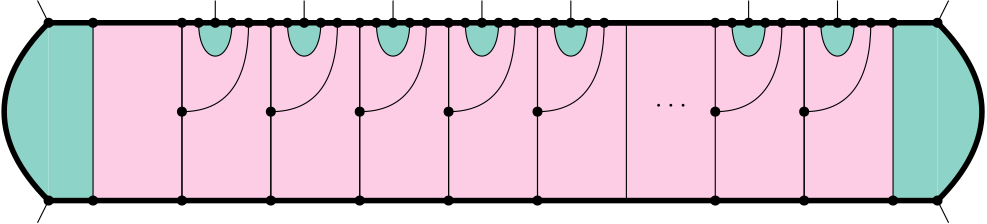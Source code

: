 <?xml version="1.0"?>
<!DOCTYPE ipe SYSTEM "ipe.dtd">
<ipe version="70206" creator="Ipe 7.2.7">
<info created="D:20180930100449" modified="D:20190110113634"/>
<ipestyle name="basic">
<symbol name="arrow/arc(spx)">
<path stroke="sym-stroke" fill="sym-stroke" pen="sym-pen">
0 0 m
-1 0.333 l
-1 -0.333 l
h
</path>
</symbol>
<symbol name="arrow/farc(spx)">
<path stroke="sym-stroke" fill="white" pen="sym-pen">
0 0 m
-1 0.333 l
-1 -0.333 l
h
</path>
</symbol>
<symbol name="arrow/ptarc(spx)">
<path stroke="sym-stroke" fill="sym-stroke" pen="sym-pen">
0 0 m
-1 0.333 l
-0.8 0 l
-1 -0.333 l
h
</path>
</symbol>
<symbol name="arrow/fptarc(spx)">
<path stroke="sym-stroke" fill="white" pen="sym-pen">
0 0 m
-1 0.333 l
-0.8 0 l
-1 -0.333 l
h
</path>
</symbol>
<symbol name="mark/circle(sx)" transformations="translations">
<path fill="sym-stroke">
0.6 0 0 0.6 0 0 e
0.4 0 0 0.4 0 0 e
</path>
</symbol>
<symbol name="mark/disk(sx)" transformations="translations">
<path fill="sym-stroke">
0.6 0 0 0.6 0 0 e
</path>
</symbol>
<symbol name="mark/fdisk(sfx)" transformations="translations">
<group>
<path fill="sym-fill">
0.5 0 0 0.5 0 0 e
</path>
<path fill="sym-stroke" fillrule="eofill">
0.6 0 0 0.6 0 0 e
0.4 0 0 0.4 0 0 e
</path>
</group>
</symbol>
<symbol name="mark/box(sx)" transformations="translations">
<path fill="sym-stroke" fillrule="eofill">
-0.6 -0.6 m
0.6 -0.6 l
0.6 0.6 l
-0.6 0.6 l
h
-0.4 -0.4 m
0.4 -0.4 l
0.4 0.4 l
-0.4 0.4 l
h
</path>
</symbol>
<symbol name="mark/square(sx)" transformations="translations">
<path fill="sym-stroke">
-0.6 -0.6 m
0.6 -0.6 l
0.6 0.6 l
-0.6 0.6 l
h
</path>
</symbol>
<symbol name="mark/fsquare(sfx)" transformations="translations">
<group>
<path fill="sym-fill">
-0.5 -0.5 m
0.5 -0.5 l
0.5 0.5 l
-0.5 0.5 l
h
</path>
<path fill="sym-stroke" fillrule="eofill">
-0.6 -0.6 m
0.6 -0.6 l
0.6 0.6 l
-0.6 0.6 l
h
-0.4 -0.4 m
0.4 -0.4 l
0.4 0.4 l
-0.4 0.4 l
h
</path>
</group>
</symbol>
<symbol name="mark/cross(sx)" transformations="translations">
<group>
<path fill="sym-stroke">
-0.43 -0.57 m
0.57 0.43 l
0.43 0.57 l
-0.57 -0.43 l
h
</path>
<path fill="sym-stroke">
-0.43 0.57 m
0.57 -0.43 l
0.43 -0.57 l
-0.57 0.43 l
h
</path>
</group>
</symbol>
<symbol name="arrow/fnormal(spx)">
<path stroke="sym-stroke" fill="white" pen="sym-pen">
0 0 m
-1 0.333 l
-1 -0.333 l
h
</path>
</symbol>
<symbol name="arrow/pointed(spx)">
<path stroke="sym-stroke" fill="sym-stroke" pen="sym-pen">
0 0 m
-1 0.333 l
-0.8 0 l
-1 -0.333 l
h
</path>
</symbol>
<symbol name="arrow/fpointed(spx)">
<path stroke="sym-stroke" fill="white" pen="sym-pen">
0 0 m
-1 0.333 l
-0.8 0 l
-1 -0.333 l
h
</path>
</symbol>
<symbol name="arrow/linear(spx)">
<path stroke="sym-stroke" pen="sym-pen">
-1 0.333 m
0 0 l
-1 -0.333 l
</path>
</symbol>
<symbol name="arrow/fdouble(spx)">
<path stroke="sym-stroke" fill="white" pen="sym-pen">
0 0 m
-1 0.333 l
-1 -0.333 l
h
-1 0 m
-2 0.333 l
-2 -0.333 l
h
</path>
</symbol>
<symbol name="arrow/double(spx)">
<path stroke="sym-stroke" fill="sym-stroke" pen="sym-pen">
0 0 m
-1 0.333 l
-1 -0.333 l
h
-1 0 m
-2 0.333 l
-2 -0.333 l
h
</path>
</symbol>
<pen name="heavier" value="0.8"/>
<pen name="fat" value="1.2"/>
<pen name="ultrafat" value="2"/>
<symbolsize name="large" value="5"/>
<symbolsize name="small" value="2"/>
<symbolsize name="tiny" value="1.1"/>
<arrowsize name="large" value="10"/>
<arrowsize name="small" value="5"/>
<arrowsize name="tiny" value="3"/>
<color name="red" value="1 0 0"/>
<color name="green" value="0 1 0"/>
<color name="blue" value="0 0 1"/>
<color name="yellow" value="1 1 0"/>
<color name="orange" value="1 0.647 0"/>
<color name="gold" value="1 0.843 0"/>
<color name="purple" value="0.627 0.125 0.941"/>
<color name="gray" value="0.745"/>
<color name="brown" value="0.647 0.165 0.165"/>
<color name="navy" value="0 0 0.502"/>
<color name="pink" value="1 0.753 0.796"/>
<color name="seagreen" value="0.18 0.545 0.341"/>
<color name="turquoise" value="0.251 0.878 0.816"/>
<color name="violet" value="0.933 0.51 0.933"/>
<color name="darkblue" value="0 0 0.545"/>
<color name="darkcyan" value="0 0.545 0.545"/>
<color name="darkgray" value="0.663"/>
<color name="darkgreen" value="0 0.392 0"/>
<color name="darkmagenta" value="0.545 0 0.545"/>
<color name="darkorange" value="1 0.549 0"/>
<color name="darkred" value="0.545 0 0"/>
<color name="lightblue" value="0.678 0.847 0.902"/>
<color name="lightcyan" value="0.878 1 1"/>
<color name="lightgray" value="0.827"/>
<color name="lightgreen" value="0.565 0.933 0.565"/>
<color name="lightyellow" value="1 1 0.878"/>
<dashstyle name="dashed" value="[4] 0"/>
<dashstyle name="dotted" value="[1 3] 0"/>
<dashstyle name="dash dotted" value="[4 2 1 2] 0"/>
<dashstyle name="dash dot dotted" value="[4 2 1 2 1 2] 0"/>
<textsize name="large" value="\large"/>
<textsize name="small" value="\small"/>
<textsize name="tiny" value="\tiny"/>
<textsize name="Large" value="\Large"/>
<textsize name="LARGE" value="\LARGE"/>
<textsize name="huge" value="\huge"/>
<textsize name="Huge" value="\Huge"/>
<textsize name="footnote" value="\footnotesize"/>
<textstyle name="center" begin="\begin{center}" end="\end{center}"/>
<textstyle name="itemize" begin="\begin{itemize}" end="\end{itemize}"/>
<textstyle name="item" begin="\begin{itemize}\item{}" end="\end{itemize}"/>
<gridsize name="4 pts" value="4"/>
<gridsize name="8 pts (~3 mm)" value="8"/>
<gridsize name="16 pts (~6 mm)" value="16"/>
<gridsize name="32 pts (~12 mm)" value="32"/>
<gridsize name="10 pts (~3.5 mm)" value="10"/>
<gridsize name="20 pts (~7 mm)" value="20"/>
<gridsize name="14 pts (~5 mm)" value="14"/>
<gridsize name="28 pts (~10 mm)" value="28"/>
<gridsize name="56 pts (~20 mm)" value="56"/>
<anglesize name="90 deg" value="90"/>
<anglesize name="60 deg" value="60"/>
<anglesize name="45 deg" value="45"/>
<anglesize name="30 deg" value="30"/>
<anglesize name="22.5 deg" value="22.5"/>
<opacity name="10%" value="0.1"/>
<opacity name="30%" value="0.3"/>
<opacity name="50%" value="0.5"/>
<opacity name="75%" value="0.75"/>
<tiling name="falling" angle="-60" step="4" width="1"/>
<tiling name="rising" angle="30" step="4" width="1"/>
</ipestyle>
<ipestyle name="brew">
<color name="brew1" value="0.552 0.827 0.78"/>
<color name="brew2" value="1 1 0.701"/>
<color name="brew3" value="0.745 0.729 0.854"/>
<color name="brew4" value="0.984 0.501 0.447"/>
<color name="brew5" value="0.501 0.694 0.827"/>
<color name="brew6" value="0.992 0.705 0.384"/>
<color name="brew7" value="0.701 0.87 0.411"/>
<color name="brew8" value="0.988 0.803 0.898"/>
</ipestyle>
<page>
<layer name="alpha"/>
<view layers="alpha" active="alpha"/>
<path layer="alpha" fill="brew1">
352 768 m
352 704 l
368 704 l
368 768 l
h
</path>
<path fill="brew1">
48 768 m
48 704 l
64 704 l
64 768 l
h
</path>
<path fill="brew8">
64 768 m
64 704 l
352 704 l
352 768 l
h
</path>
<path matrix="1 0 0 1 2 0" stroke="black" fill="brew1">
100 768 m
100 752
112 752
112 768 c
</path>
<path stroke="black">
128 768 m
128 704 l
160 704 l
160 768 l
h
</path>
<path matrix="1 0 0 1 32 0" stroke="black">
128 768 m
128 704 l
160 704 l
160 768 l
h
</path>
<path matrix="1 0 0 1 64 0" stroke="black">
128 768 m
128 704 l
160 704 l
160 768 l
h
</path>
<path matrix="1 0 0 1 96 0" stroke="black">
128 768 m
128 704 l
160 704 l
160 768 l
h
</path>
<text transformations="translations" pos="272 736" stroke="black" type="label" width="11.623" height="4.428" depth="0" halign="center" valign="baseline" style="math">\cdots</text>
<path matrix="1 0 0 1 160 0" stroke="black">
128 768 m
128 704 l
160 704 l
160 768 l
h
</path>
<path matrix="1 0 0 1 192 0" stroke="black">
128 768 m
128 704 l
160 704 l
160 768 l
h
</path>
<path matrix="1 0 0 1 -32 0" stroke="black">
128 768 m
128 704 l
160 704 l
160 768 l
h
</path>
<path stroke="black">
64 768 m
64 704 l
96 704 l
96 768 l
h
</path>
<path stroke="black" pen="ultrafat">
48 768 m
368 768 l
</path>
<path stroke="black" pen="ultrafat">
48 704 m
368 704 l
</path>
<path stroke="black" fill="brew1" pen="ultrafat">
368 704 m
400 736
368 768 c
</path>
<path stroke="black" fill="brew1" pen="ultrafat">
48 768 m
16 736
48 704 c
</path>
<path stroke="black">
96 736 m
120 736
120 768 c
</path>
<use name="mark/disk(sx)" pos="96 736" size="normal" stroke="black"/>
<use matrix="1 0 0 1 2 0" name="mark/disk(sx)" pos="100 768" size="normal" stroke="black"/>
<use name="mark/disk(sx)" pos="96 768" size="normal" stroke="black"/>
<use matrix="1 0 0 1 2 0" name="mark/disk(sx)" pos="112 768" size="normal" stroke="black"/>
<use name="mark/disk(sx)" pos="120 768" size="normal" stroke="black"/>
<use name="mark/disk(sx)" pos="96 704" size="normal" stroke="black"/>
<path matrix="1 0 0 1 34 0" stroke="black" fill="brew1">
100 768 m
100 752
112 752
112 768 c
</path>
<path matrix="1 0 0 1 32 0" stroke="black">
96 736 m
120 736
120 768 c
</path>
<use matrix="1 0 0 1 32 0" name="mark/disk(sx)" pos="96 736" size="normal" stroke="black"/>
<use matrix="1 0 0 1 34 0" name="mark/disk(sx)" pos="100 768" size="normal" stroke="black"/>
<use matrix="1 0 0 1 32 0" name="mark/disk(sx)" pos="96 768" size="normal" stroke="black"/>
<use matrix="1 0 0 1 34 0" name="mark/disk(sx)" pos="112 768" size="normal" stroke="black"/>
<use matrix="1 0 0 1 32 0" name="mark/disk(sx)" pos="120 768" size="normal" stroke="black"/>
<use matrix="1 0 0 1 32 0" name="mark/disk(sx)" pos="96 704" size="normal" stroke="black"/>
<path matrix="1 0 0 1 66 0" stroke="black" fill="brew1">
100 768 m
100 752
112 752
112 768 c
</path>
<path matrix="1 0 0 1 64 0" stroke="black">
96 736 m
120 736
120 768 c
</path>
<use matrix="1 0 0 1 64 0" name="mark/disk(sx)" pos="96 736" size="normal" stroke="black"/>
<use matrix="1 0 0 1 66 0" name="mark/disk(sx)" pos="100 768" size="normal" stroke="black"/>
<use matrix="1 0 0 1 64 0" name="mark/disk(sx)" pos="96 768" size="normal" stroke="black"/>
<use matrix="1 0 0 1 66 0" name="mark/disk(sx)" pos="112 768" size="normal" stroke="black"/>
<use matrix="1 0 0 1 64 0" name="mark/disk(sx)" pos="120 768" size="normal" stroke="black"/>
<use matrix="1 0 0 1 64 0" name="mark/disk(sx)" pos="96 704" size="normal" stroke="black"/>
<path matrix="1 0 0 1 98 0" stroke="black" fill="brew1">
100 768 m
100 752
112 752
112 768 c
</path>
<path matrix="1 0 0 1 96 0" stroke="black">
96 736 m
120 736
120 768 c
</path>
<use matrix="1 0 0 1 96 0" name="mark/disk(sx)" pos="96 736" size="normal" stroke="black"/>
<use matrix="1 0 0 1 98 0" name="mark/disk(sx)" pos="100 768" size="normal" stroke="black"/>
<use matrix="1 0 0 1 96 0" name="mark/disk(sx)" pos="96 768" size="normal" stroke="black"/>
<use matrix="1 0 0 1 98 0" name="mark/disk(sx)" pos="112 768" size="normal" stroke="black"/>
<use matrix="1 0 0 1 96 0" name="mark/disk(sx)" pos="120 768" size="normal" stroke="black"/>
<use matrix="1 0 0 1 96 0" name="mark/disk(sx)" pos="96 704" size="normal" stroke="black"/>
<path matrix="1 0 0 1 130 0" stroke="black" fill="brew1">
100 768 m
100 752
112 752
112 768 c
</path>
<path matrix="1 0 0 1 128 0" stroke="black">
96 736 m
120 736
120 768 c
</path>
<use matrix="1 0 0 1 128 0" name="mark/disk(sx)" pos="96 736" size="normal" stroke="black"/>
<use matrix="1 0 0 1 130 0" name="mark/disk(sx)" pos="100 768" size="normal" stroke="black"/>
<use matrix="1 0 0 1 128 0" name="mark/disk(sx)" pos="96 768" size="normal" stroke="black"/>
<use matrix="1 0 0 1 130 0" name="mark/disk(sx)" pos="112 768" size="normal" stroke="black"/>
<use matrix="1 0 0 1 128 0" name="mark/disk(sx)" pos="120 768" size="normal" stroke="black"/>
<use matrix="1 0 0 1 128 0" name="mark/disk(sx)" pos="96 704" size="normal" stroke="black"/>
<path matrix="1 0 0 1 194 0" stroke="black" fill="brew1">
100 768 m
100 752
112 752
112 768 c
</path>
<path matrix="1 0 0 1 192 0" stroke="black">
96 736 m
120 736
120 768 c
</path>
<use matrix="1 0 0 1 192 0" name="mark/disk(sx)" pos="96 736" size="normal" stroke="black"/>
<use matrix="1 0 0 1 194 0" name="mark/disk(sx)" pos="100 768" size="normal" stroke="black"/>
<use matrix="1 0 0 1 192 0" name="mark/disk(sx)" pos="96 768" size="normal" stroke="black"/>
<use matrix="1 0 0 1 194 0" name="mark/disk(sx)" pos="112 768" size="normal" stroke="black"/>
<use matrix="1 0 0 1 192 0" name="mark/disk(sx)" pos="120 768" size="normal" stroke="black"/>
<use matrix="1 0 0 1 192 0" name="mark/disk(sx)" pos="96 704" size="normal" stroke="black"/>
<path matrix="1 0 0 1 226 0" stroke="black" fill="brew1">
100 768 m
100 752
112 752
112 768 c
</path>
<path matrix="1 0 0 1 224 0" stroke="black">
96 736 m
120 736
120 768 c
</path>
<use matrix="1 0 0 1 224 0" name="mark/disk(sx)" pos="96 736" size="normal" stroke="black"/>
<use matrix="1 0 0 1 226 0" name="mark/disk(sx)" pos="100 768" size="normal" stroke="black"/>
<use matrix="1 0 0 1 224 0" name="mark/disk(sx)" pos="96 768" size="normal" stroke="black"/>
<use matrix="1 0 0 1 226 0" name="mark/disk(sx)" pos="112 768" size="normal" stroke="black"/>
<use matrix="1 0 0 1 224 0" name="mark/disk(sx)" pos="120 768" size="normal" stroke="black"/>
<use matrix="1 0 0 1 224 0" name="mark/disk(sx)" pos="96 704" size="normal" stroke="black"/>
<use name="mark/disk(sx)" pos="48 768" size="normal" stroke="black"/>
<use name="mark/disk(sx)" pos="48 704" size="normal" stroke="black"/>
<use name="mark/disk(sx)" pos="64 704" size="normal" stroke="black"/>
<use name="mark/disk(sx)" pos="64 768" size="normal" stroke="black"/>
<use name="mark/disk(sx)" pos="368 768" size="normal" stroke="black"/>
<use name="mark/disk(sx)" pos="368 704" size="normal" stroke="black"/>
<use name="mark/disk(sx)" pos="352 704" size="normal" stroke="black"/>
<use name="mark/disk(sx)" pos="352 768" size="normal" stroke="black"/>
<path matrix="0.5 0 0 0.5 51 384" stroke="black">
102 768 m
114 768 l
</path>
<use name="mark/disk(sx)" pos="108 768" size="normal" stroke="black"/>
<path stroke="black">
108 768 m
108 776 l
</path>
<use matrix="1 0 0 1 32 0" name="mark/disk(sx)" pos="108 768" size="normal" stroke="black"/>
<path matrix="1 0 0 1 32 0" stroke="black">
108 768 m
108 776 l
</path>
<use matrix="1 0 0 1 64 0" name="mark/disk(sx)" pos="108 768" size="normal" stroke="black"/>
<path matrix="1 0 0 1 64 0" stroke="black">
108 768 m
108 776 l
</path>
<use matrix="1 0 0 1 96 0" name="mark/disk(sx)" pos="108 768" size="normal" stroke="black"/>
<path matrix="1 0 0 1 96 0" stroke="black">
108 768 m
108 776 l
</path>
<use matrix="1 0 0 1 128 0" name="mark/disk(sx)" pos="108 768" size="normal" stroke="black"/>
<path matrix="1 0 0 1 128 0" stroke="black">
108 768 m
108 776 l
</path>
<use matrix="1 0 0 1 192 0" name="mark/disk(sx)" pos="108 768" size="normal" stroke="black"/>
<path matrix="1 0 0 1 192 0" stroke="black">
108 768 m
108 776 l
</path>
<use matrix="1 0 0 1 224 0" name="mark/disk(sx)" pos="108 768" size="normal" stroke="black"/>
<path matrix="1 0 0 1 224 0" stroke="black">
108 768 m
108 776 l
</path>
<path stroke="black" pen="ultrafat">
114 768 m
338 768 l
</path>
<path stroke="black">
48 768 m
44 776 l
</path>
<path stroke="black">
48 704 m
44 696 l
</path>
<path stroke="black">
368 704 m
372 696 l
</path>
<path stroke="black">
368 768 m
372 776 l
</path>
</page>
</ipe>
